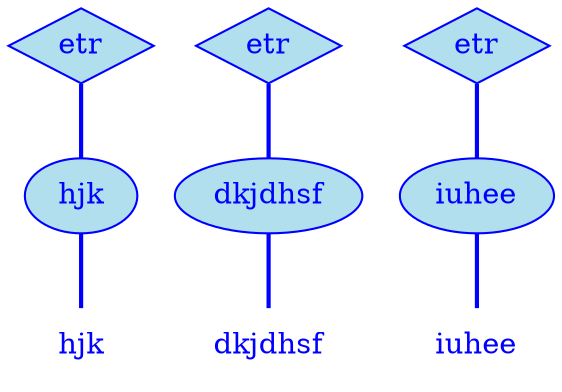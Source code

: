 digraph g {
	graph [bb="0,0,254,180"];
	node [label="\N"];
	graph [_draw_="c 5 -white C 5 -white P 4 0 0 0 180 254 180 254 0 ",
		xdotversion="1.2"];
	"mc1s1_t1#token84" [label=hjk, shape=plaintext, fillcolor=lightblue2, fontcolor=blue, pos="27,18", width="0.75", height="0.50", _ldraw_="F 14.000000 11 -Times-Roman c 4 -blue T 27 13 0 21 3 -hjk "];
	"mc1s1_W1#wordmc1s1_t1#token" [label=hjk, shape=ellipse, fillcolor=lightblue2, fontcolor=blue, pos="27,90", width="0.75", height="0.50", color=blue, style=filled, _draw_="S 6 -filled c 4 -blue C 10 -lightblue2 E 27 90 27 18 ", _ldraw_="F 14.000000 11 -Times-Roman c 4 -blue T 27 85 0 21 3 -hjk "];
	"mc1s1_P11#pos" [label=etr, shape=diamond, fillcolor=lightblue2, fontcolor=blue, pos="27,162", width="0.75", height="0.50", color=blue, style=filled, _draw_="S 6 -filled c 4 -blue C 10 -lightblue2 P 4 27 180 0 162 27 144 54 162 ", _ldraw_="F 14.000000 11 -Times-Roman c 4 -blue T 27 157 0 20 3 -etr "];
	"mc1s1_t3#token87" [label=dkjdhsf, shape=plaintext, fillcolor=lightblue2, fontcolor=blue, pos="117,18", width="0.89", height="0.50", _ldraw_="F 14.000000 11 -Times-Roman c 4 -blue T 117 13 0 49 7 -dkjdhsf "];
	"mc1s1_W2#wordmc1s1_t3#token" [label=dkjdhsf, shape=ellipse, fillcolor=lightblue2, fontcolor=blue, pos="117,90", width="1.25", height="0.50", color=blue, style=filled, _draw_="S 6 -filled c 4 -blue C 10 -lightblue2 E 117 90 45 18 ", _ldraw_="F 14.000000 11 -Times-Roman c 4 -blue T 117 85 0 49 7 -dkjdhsf "];
	"mc1s1_P36#pos" [label=etr, shape=diamond, fillcolor=lightblue2, fontcolor=blue, pos="117,162", width="0.75", height="0.50", color=blue, style=filled, _draw_="S 6 -filled c 4 -blue C 10 -lightblue2 P 4 117 180 90 162 117 144 144 162 ", _ldraw_="F 14.000000 11 -Times-Roman c 4 -blue T 117 157 0 20 3 -etr "];
	"mc1s1_t5#token78" [label=iuhee, shape=plaintext, fillcolor=lightblue2, fontcolor=blue, pos="217,18", width="0.75", height="0.50", _ldraw_="F 14.000000 11 -Times-Roman c 4 -blue T 217 13 0 38 5 -iuhee "];
	"mc1s1_W3#wordmc1s1_t5#token" [label=iuhee, shape=ellipse, fillcolor=lightblue2, fontcolor=blue, pos="217,90", width="1.03", height="0.50", color=blue, style=filled, _draw_="S 6 -filled c 4 -blue C 10 -lightblue2 E 217 90 37 18 ", _ldraw_="F 14.000000 11 -Times-Roman c 4 -blue T 217 85 0 38 5 -iuhee "];
	"mc1s1_P61#pos" [label=etr, shape=diamond, fillcolor=lightblue2, fontcolor=blue, pos="217,162", width="0.75", height="0.50", color=blue, style=filled, _draw_="S 6 -filled c 4 -blue C 10 -lightblue2 P 4 217 180 190 162 217 144 244 162 ", _ldraw_="F 14.000000 11 -Times-Roman c 4 -blue T 217 157 0 20 3 -etr "];
	"mc1s1_W1#wordmc1s1_t1#token" -> "mc1s1_t1#token84" [arrowhead=none, color=blue, fontcolor=blue, style=bold, minlen=1, pos="27,72 27,61 27,47 27,36", _draw_="S 4 -bold c 4 -blue B 4 27 72 27 61 27 47 27 36 "];
	"mc1s1_P11#pos" -> "mc1s1_W1#wordmc1s1_t1#token" [arrowhead=none, color=blue, fontcolor=blue, style=bold, minlen=1, pos="27,144 27,133 27,119 27,108", _draw_="S 4 -bold c 4 -blue B 4 27 144 27 133 27 119 27 108 "];
	"mc1s1_W2#wordmc1s1_t3#token" -> "mc1s1_t3#token87" [arrowhead=none, color=blue, fontcolor=blue, style=bold, minlen=1, pos="117,72 117,61 117,47 117,36", _draw_="S 4 -bold c 4 -blue B 4 117 72 117 61 117 47 117 36 "];
	"mc1s1_P36#pos" -> "mc1s1_W2#wordmc1s1_t3#token" [arrowhead=none, color=blue, fontcolor=blue, style=bold, minlen=1, pos="117,144 117,133 117,119 117,108", _draw_="S 4 -bold c 4 -blue B 4 117 144 117 133 117 119 117 108 "];
	"mc1s1_W3#wordmc1s1_t5#token" -> "mc1s1_t5#token78" [arrowhead=none, color=blue, fontcolor=blue, style=bold, minlen=1, pos="217,72 217,61 217,47 217,36", _draw_="S 4 -bold c 4 -blue B 4 217 72 217 61 217 47 217 36 "];
	"mc1s1_P61#pos" -> "mc1s1_W3#wordmc1s1_t5#token" [arrowhead=none, color=blue, fontcolor=blue, style=bold, minlen=1, pos="217,144 217,133 217,119 217,108", _draw_="S 4 -bold c 4 -blue B 4 217 144 217 133 217 119 217 108 "];
}
